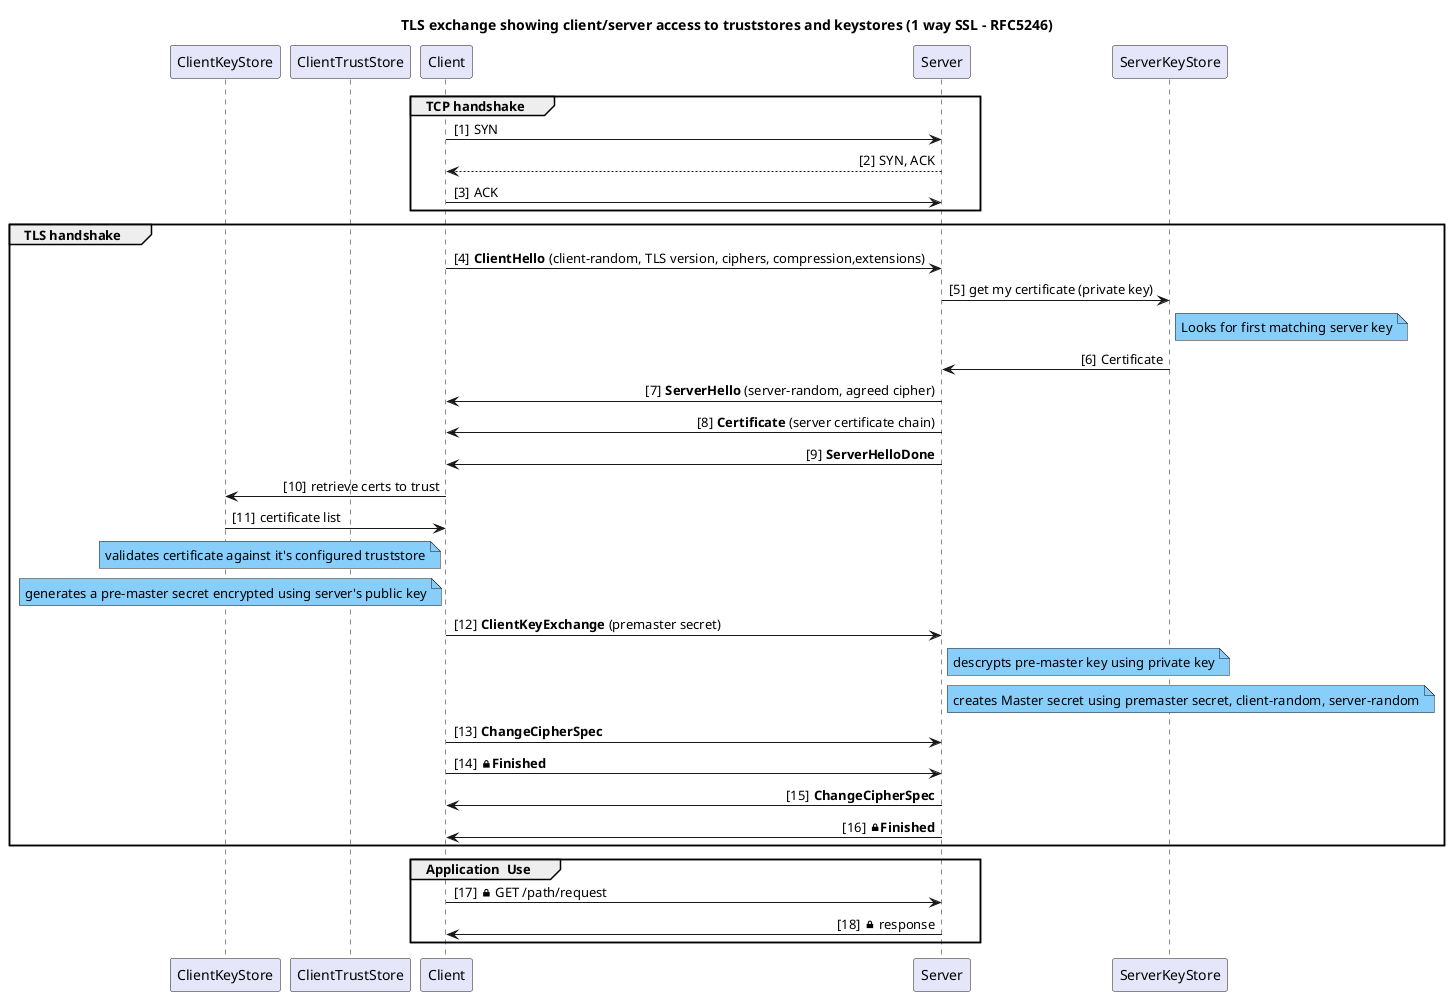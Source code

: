 ' SPDX-License-Identifier: Apache-2.0
' Copyright Contributors to the Egeria project.

@startuml

autonumber "[0]"

skinparam noteBackgroundColor LightSkyBlue
skinparam participant {
    backgroundColor Lavender
}
skinparam sequenceMessageAlign direction

title TLS exchange showing client/server access to truststores and keystores (1 way SSL - RFC5246)

participant ClientKeyStore
participant ClientTrustStore
participant Client
participant Server
participant ServerKeyStore

group TCP handshake

    Client -> Server: SYN
    Server --> Client: SYN, ACK
    Client -> Server: ACK
end

group TLS handshake

    Client -> Server: **ClientHello** (client-random, TLS version, ciphers, compression,extensions)
    Server -> ServerKeyStore: get my certificate (private key)
    note right of ServerKeyStore: Looks for first matching server key
    ServerKeyStore -> Server: Certificate
    Server -> Client: **ServerHello** (server-random, agreed cipher)
    Server -> Client: **Certificate** (server certificate chain)
    Server -> Client: **ServerHelloDone**
    Client -> ClientKeyStore: retrieve certs to trust
    ClientKeyStore -> Client: certificate list
    note left of Client: validates certificate against it's configured truststore
    note left of Client: generates a pre-master secret encrypted using server's public key
    Client -> Server: **ClientKeyExchange** (premaster secret)
    note right of Server: descrypts pre-master key using private key
    note right of Server: creates Master secret using premaster secret, client-random, server-random
    Client -> Server: **ChangeCipherSpec**
    Client -> Server: <&lock-locked>**Finished**
    Server -> Client: **ChangeCipherSpec**
    Server -> Client: <&lock-locked>**Finished**

end

group Application  Use
   Client -> Server: <&lock-locked> GET /path/request
   Server -> Client: <&lock-locked> response
end

@enduml
